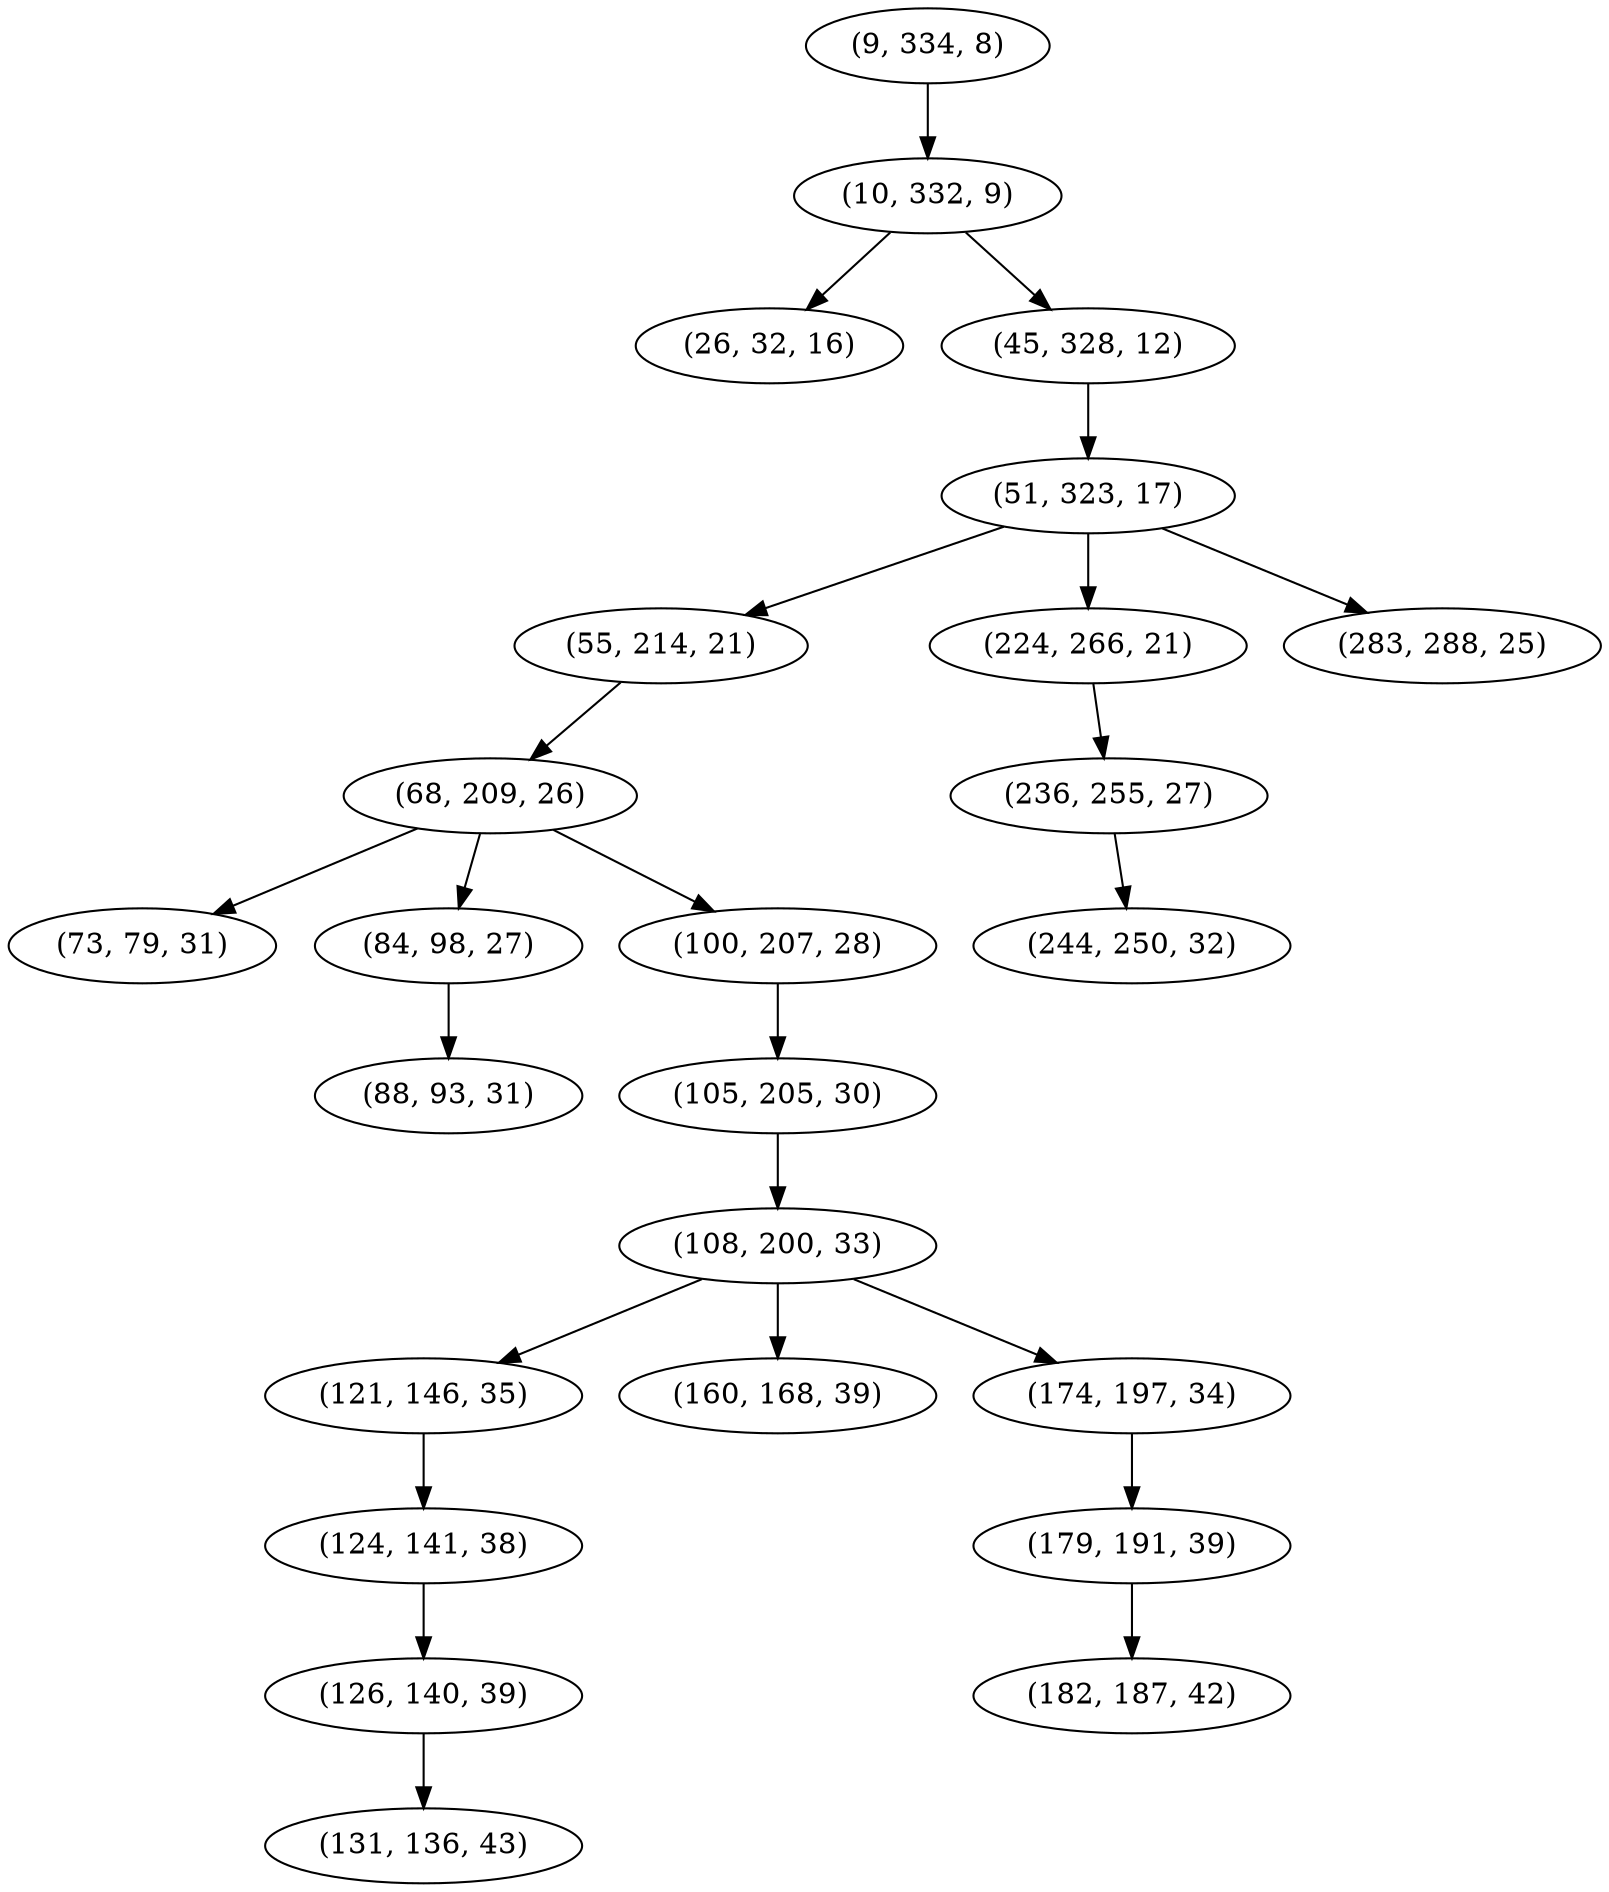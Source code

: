 digraph tree {
    "(9, 334, 8)";
    "(10, 332, 9)";
    "(26, 32, 16)";
    "(45, 328, 12)";
    "(51, 323, 17)";
    "(55, 214, 21)";
    "(68, 209, 26)";
    "(73, 79, 31)";
    "(84, 98, 27)";
    "(88, 93, 31)";
    "(100, 207, 28)";
    "(105, 205, 30)";
    "(108, 200, 33)";
    "(121, 146, 35)";
    "(124, 141, 38)";
    "(126, 140, 39)";
    "(131, 136, 43)";
    "(160, 168, 39)";
    "(174, 197, 34)";
    "(179, 191, 39)";
    "(182, 187, 42)";
    "(224, 266, 21)";
    "(236, 255, 27)";
    "(244, 250, 32)";
    "(283, 288, 25)";
    "(9, 334, 8)" -> "(10, 332, 9)";
    "(10, 332, 9)" -> "(26, 32, 16)";
    "(10, 332, 9)" -> "(45, 328, 12)";
    "(45, 328, 12)" -> "(51, 323, 17)";
    "(51, 323, 17)" -> "(55, 214, 21)";
    "(51, 323, 17)" -> "(224, 266, 21)";
    "(51, 323, 17)" -> "(283, 288, 25)";
    "(55, 214, 21)" -> "(68, 209, 26)";
    "(68, 209, 26)" -> "(73, 79, 31)";
    "(68, 209, 26)" -> "(84, 98, 27)";
    "(68, 209, 26)" -> "(100, 207, 28)";
    "(84, 98, 27)" -> "(88, 93, 31)";
    "(100, 207, 28)" -> "(105, 205, 30)";
    "(105, 205, 30)" -> "(108, 200, 33)";
    "(108, 200, 33)" -> "(121, 146, 35)";
    "(108, 200, 33)" -> "(160, 168, 39)";
    "(108, 200, 33)" -> "(174, 197, 34)";
    "(121, 146, 35)" -> "(124, 141, 38)";
    "(124, 141, 38)" -> "(126, 140, 39)";
    "(126, 140, 39)" -> "(131, 136, 43)";
    "(174, 197, 34)" -> "(179, 191, 39)";
    "(179, 191, 39)" -> "(182, 187, 42)";
    "(224, 266, 21)" -> "(236, 255, 27)";
    "(236, 255, 27)" -> "(244, 250, 32)";
}
